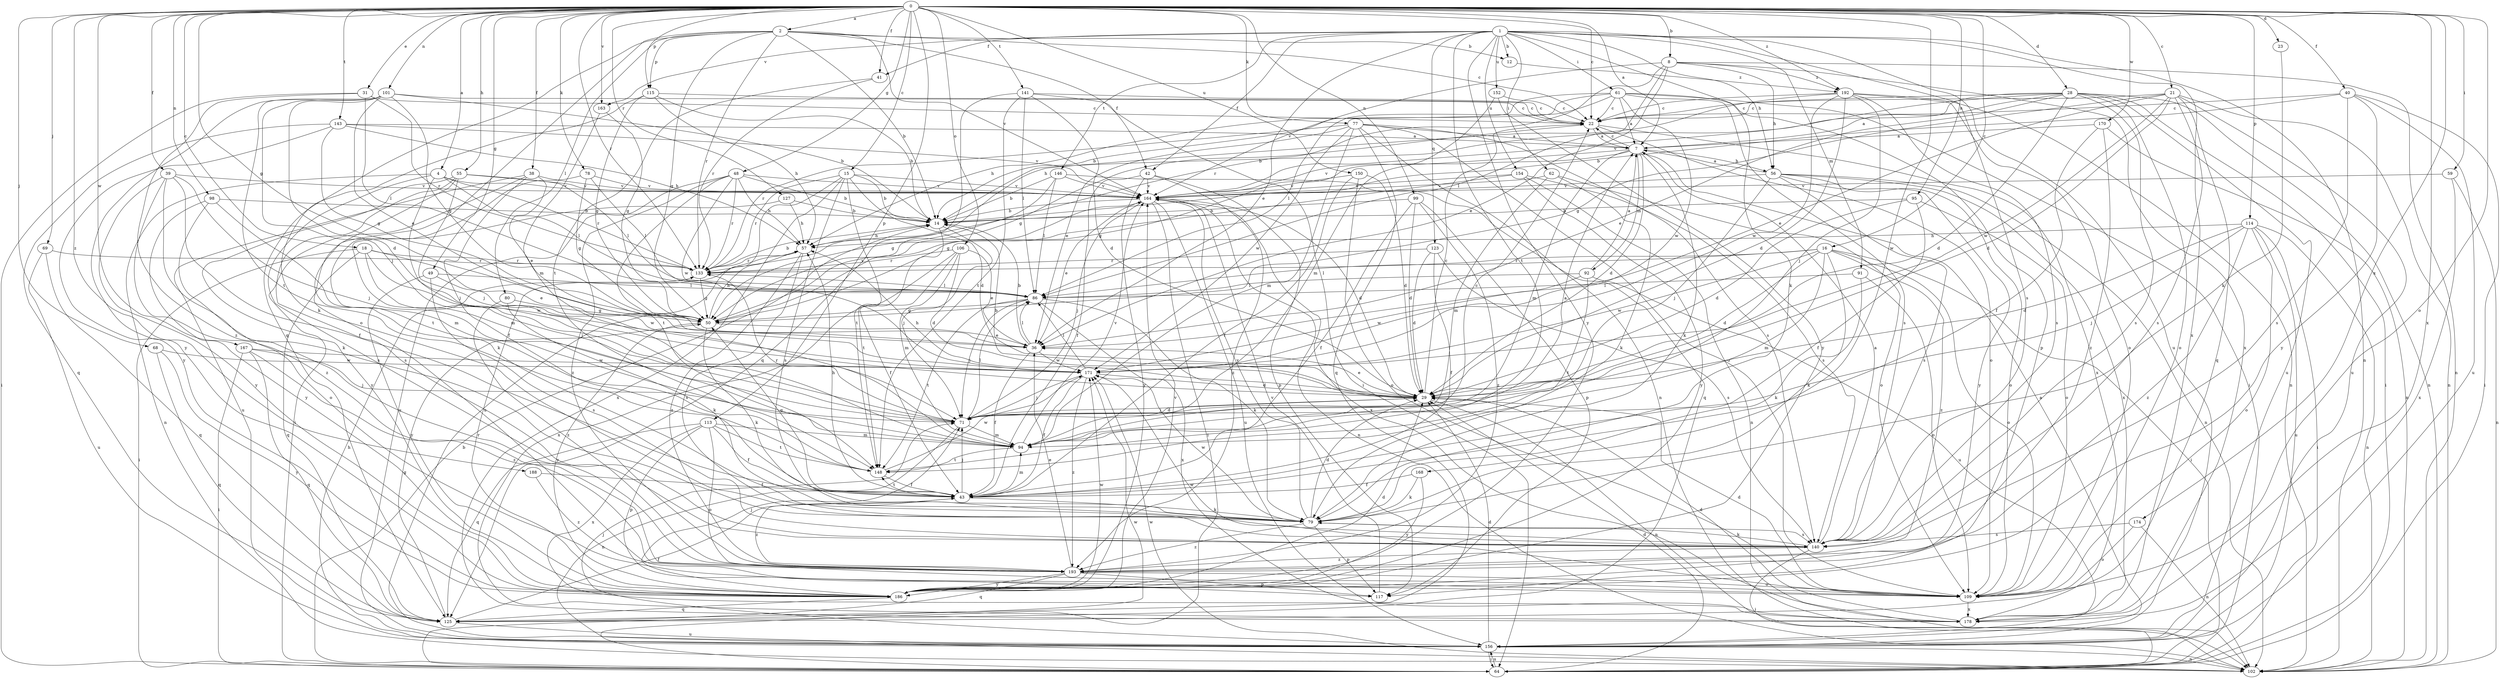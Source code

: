 strict digraph  {
0;
1;
2;
4;
7;
8;
12;
14;
15;
16;
18;
21;
22;
23;
28;
29;
31;
36;
38;
39;
40;
41;
42;
43;
48;
49;
50;
55;
56;
57;
59;
61;
62;
64;
68;
69;
71;
77;
78;
79;
80;
86;
91;
92;
94;
95;
98;
99;
101;
102;
106;
109;
113;
114;
115;
117;
123;
125;
127;
133;
140;
141;
143;
146;
148;
150;
152;
154;
156;
163;
164;
167;
168;
170;
171;
174;
178;
186;
188;
192;
193;
0 -> 2  [label=a];
0 -> 4  [label=a];
0 -> 7  [label=a];
0 -> 8  [label=b];
0 -> 15  [label=c];
0 -> 16  [label=c];
0 -> 18  [label=c];
0 -> 21  [label=c];
0 -> 22  [label=c];
0 -> 23  [label=d];
0 -> 28  [label=d];
0 -> 31  [label=e];
0 -> 38  [label=f];
0 -> 39  [label=f];
0 -> 40  [label=f];
0 -> 41  [label=f];
0 -> 48  [label=g];
0 -> 49  [label=g];
0 -> 50  [label=g];
0 -> 55  [label=h];
0 -> 59  [label=i];
0 -> 68  [label=j];
0 -> 69  [label=j];
0 -> 77  [label=k];
0 -> 78  [label=k];
0 -> 95  [label=n];
0 -> 98  [label=n];
0 -> 99  [label=n];
0 -> 101  [label=n];
0 -> 106  [label=o];
0 -> 109  [label=o];
0 -> 113  [label=p];
0 -> 114  [label=p];
0 -> 115  [label=p];
0 -> 127  [label=r];
0 -> 133  [label=r];
0 -> 141  [label=t];
0 -> 143  [label=t];
0 -> 150  [label=u];
0 -> 163  [label=v];
0 -> 167  [label=w];
0 -> 168  [label=w];
0 -> 170  [label=w];
0 -> 174  [label=x];
0 -> 178  [label=x];
0 -> 188  [label=z];
0 -> 192  [label=z];
1 -> 12  [label=b];
1 -> 36  [label=e];
1 -> 41  [label=f];
1 -> 42  [label=f];
1 -> 56  [label=h];
1 -> 61  [label=i];
1 -> 62  [label=i];
1 -> 79  [label=k];
1 -> 91  [label=m];
1 -> 102  [label=n];
1 -> 123  [label=q];
1 -> 140  [label=s];
1 -> 146  [label=t];
1 -> 148  [label=t];
1 -> 152  [label=u];
1 -> 154  [label=u];
1 -> 156  [label=u];
1 -> 163  [label=v];
1 -> 178  [label=x];
1 -> 186  [label=y];
2 -> 12  [label=b];
2 -> 14  [label=b];
2 -> 22  [label=c];
2 -> 42  [label=f];
2 -> 50  [label=g];
2 -> 80  [label=l];
2 -> 109  [label=o];
2 -> 115  [label=p];
2 -> 125  [label=q];
2 -> 133  [label=r];
2 -> 164  [label=v];
4 -> 71  [label=j];
4 -> 86  [label=l];
4 -> 102  [label=n];
4 -> 133  [label=r];
4 -> 140  [label=s];
4 -> 164  [label=v];
7 -> 22  [label=c];
7 -> 29  [label=d];
7 -> 50  [label=g];
7 -> 56  [label=h];
7 -> 79  [label=k];
7 -> 92  [label=m];
7 -> 94  [label=m];
7 -> 164  [label=v];
8 -> 36  [label=e];
8 -> 56  [label=h];
8 -> 86  [label=l];
8 -> 102  [label=n];
8 -> 133  [label=r];
8 -> 164  [label=v];
8 -> 178  [label=x];
8 -> 192  [label=z];
12 -> 192  [label=z];
14 -> 57  [label=h];
14 -> 71  [label=j];
14 -> 148  [label=t];
15 -> 14  [label=b];
15 -> 29  [label=d];
15 -> 133  [label=r];
15 -> 140  [label=s];
15 -> 148  [label=t];
15 -> 156  [label=u];
15 -> 164  [label=v];
15 -> 178  [label=x];
16 -> 29  [label=d];
16 -> 64  [label=i];
16 -> 79  [label=k];
16 -> 86  [label=l];
16 -> 94  [label=m];
16 -> 109  [label=o];
16 -> 133  [label=r];
16 -> 171  [label=w];
16 -> 193  [label=z];
18 -> 36  [label=e];
18 -> 64  [label=i];
18 -> 71  [label=j];
18 -> 125  [label=q];
18 -> 133  [label=r];
18 -> 171  [label=w];
21 -> 22  [label=c];
21 -> 29  [label=d];
21 -> 36  [label=e];
21 -> 50  [label=g];
21 -> 102  [label=n];
21 -> 125  [label=q];
21 -> 140  [label=s];
21 -> 156  [label=u];
21 -> 171  [label=w];
22 -> 7  [label=a];
22 -> 50  [label=g];
22 -> 109  [label=o];
22 -> 178  [label=x];
23 -> 79  [label=k];
28 -> 7  [label=a];
28 -> 14  [label=b];
28 -> 22  [label=c];
28 -> 29  [label=d];
28 -> 36  [label=e];
28 -> 64  [label=i];
28 -> 102  [label=n];
28 -> 109  [label=o];
28 -> 140  [label=s];
28 -> 156  [label=u];
28 -> 164  [label=v];
29 -> 14  [label=b];
29 -> 22  [label=c];
29 -> 36  [label=e];
29 -> 57  [label=h];
29 -> 71  [label=j];
29 -> 102  [label=n];
31 -> 22  [label=c];
31 -> 64  [label=i];
31 -> 86  [label=l];
31 -> 133  [label=r];
31 -> 193  [label=z];
36 -> 14  [label=b];
36 -> 43  [label=f];
36 -> 86  [label=l];
36 -> 171  [label=w];
38 -> 36  [label=e];
38 -> 43  [label=f];
38 -> 64  [label=i];
38 -> 156  [label=u];
38 -> 164  [label=v];
39 -> 43  [label=f];
39 -> 71  [label=j];
39 -> 79  [label=k];
39 -> 164  [label=v];
39 -> 186  [label=y];
39 -> 193  [label=z];
40 -> 14  [label=b];
40 -> 22  [label=c];
40 -> 64  [label=i];
40 -> 140  [label=s];
40 -> 156  [label=u];
40 -> 186  [label=y];
41 -> 133  [label=r];
41 -> 148  [label=t];
42 -> 43  [label=f];
42 -> 117  [label=p];
42 -> 164  [label=v];
42 -> 186  [label=y];
42 -> 193  [label=z];
43 -> 50  [label=g];
43 -> 57  [label=h];
43 -> 71  [label=j];
43 -> 79  [label=k];
43 -> 94  [label=m];
43 -> 148  [label=t];
43 -> 193  [label=z];
48 -> 14  [label=b];
48 -> 57  [label=h];
48 -> 133  [label=r];
48 -> 148  [label=t];
48 -> 156  [label=u];
48 -> 164  [label=v];
48 -> 171  [label=w];
48 -> 193  [label=z];
49 -> 86  [label=l];
49 -> 140  [label=s];
49 -> 171  [label=w];
49 -> 186  [label=y];
50 -> 36  [label=e];
50 -> 57  [label=h];
50 -> 79  [label=k];
50 -> 164  [label=v];
50 -> 186  [label=y];
55 -> 71  [label=j];
55 -> 79  [label=k];
55 -> 86  [label=l];
55 -> 140  [label=s];
55 -> 164  [label=v];
55 -> 186  [label=y];
56 -> 7  [label=a];
56 -> 71  [label=j];
56 -> 102  [label=n];
56 -> 109  [label=o];
56 -> 140  [label=s];
56 -> 164  [label=v];
56 -> 178  [label=x];
56 -> 186  [label=y];
57 -> 133  [label=r];
57 -> 140  [label=s];
57 -> 193  [label=z];
59 -> 102  [label=n];
59 -> 164  [label=v];
59 -> 178  [label=x];
61 -> 7  [label=a];
61 -> 14  [label=b];
61 -> 22  [label=c];
61 -> 57  [label=h];
61 -> 64  [label=i];
61 -> 86  [label=l];
61 -> 117  [label=p];
61 -> 140  [label=s];
61 -> 171  [label=w];
62 -> 79  [label=k];
62 -> 94  [label=m];
62 -> 109  [label=o];
62 -> 164  [label=v];
64 -> 14  [label=b];
64 -> 29  [label=d];
64 -> 156  [label=u];
64 -> 171  [label=w];
68 -> 125  [label=q];
68 -> 171  [label=w];
68 -> 186  [label=y];
69 -> 125  [label=q];
69 -> 133  [label=r];
69 -> 156  [label=u];
71 -> 29  [label=d];
71 -> 86  [label=l];
71 -> 94  [label=m];
71 -> 102  [label=n];
77 -> 7  [label=a];
77 -> 36  [label=e];
77 -> 94  [label=m];
77 -> 102  [label=n];
77 -> 109  [label=o];
77 -> 125  [label=q];
77 -> 133  [label=r];
77 -> 140  [label=s];
77 -> 171  [label=w];
78 -> 50  [label=g];
78 -> 86  [label=l];
78 -> 148  [label=t];
78 -> 164  [label=v];
79 -> 29  [label=d];
79 -> 117  [label=p];
79 -> 140  [label=s];
79 -> 164  [label=v];
79 -> 171  [label=w];
79 -> 193  [label=z];
80 -> 50  [label=g];
80 -> 79  [label=k];
80 -> 193  [label=z];
86 -> 50  [label=g];
86 -> 71  [label=j];
86 -> 79  [label=k];
86 -> 148  [label=t];
86 -> 178  [label=x];
91 -> 79  [label=k];
91 -> 86  [label=l];
91 -> 109  [label=o];
92 -> 7  [label=a];
92 -> 86  [label=l];
92 -> 148  [label=t];
92 -> 156  [label=u];
92 -> 171  [label=w];
94 -> 7  [label=a];
94 -> 22  [label=c];
94 -> 133  [label=r];
94 -> 148  [label=t];
94 -> 164  [label=v];
95 -> 14  [label=b];
95 -> 29  [label=d];
95 -> 43  [label=f];
95 -> 109  [label=o];
98 -> 14  [label=b];
98 -> 94  [label=m];
98 -> 109  [label=o];
98 -> 186  [label=y];
99 -> 14  [label=b];
99 -> 29  [label=d];
99 -> 43  [label=f];
99 -> 117  [label=p];
99 -> 193  [label=z];
101 -> 14  [label=b];
101 -> 22  [label=c];
101 -> 29  [label=d];
101 -> 36  [label=e];
101 -> 50  [label=g];
101 -> 71  [label=j];
101 -> 148  [label=t];
101 -> 186  [label=y];
102 -> 171  [label=w];
106 -> 29  [label=d];
106 -> 36  [label=e];
106 -> 43  [label=f];
106 -> 94  [label=m];
106 -> 133  [label=r];
106 -> 178  [label=x];
109 -> 29  [label=d];
109 -> 171  [label=w];
109 -> 178  [label=x];
113 -> 43  [label=f];
113 -> 94  [label=m];
113 -> 109  [label=o];
113 -> 117  [label=p];
113 -> 125  [label=q];
113 -> 148  [label=t];
113 -> 178  [label=x];
114 -> 29  [label=d];
114 -> 57  [label=h];
114 -> 64  [label=i];
114 -> 71  [label=j];
114 -> 102  [label=n];
114 -> 109  [label=o];
114 -> 156  [label=u];
114 -> 193  [label=z];
115 -> 14  [label=b];
115 -> 22  [label=c];
115 -> 50  [label=g];
115 -> 57  [label=h];
115 -> 79  [label=k];
117 -> 164  [label=v];
123 -> 29  [label=d];
123 -> 43  [label=f];
123 -> 133  [label=r];
123 -> 140  [label=s];
125 -> 43  [label=f];
125 -> 50  [label=g];
125 -> 156  [label=u];
127 -> 14  [label=b];
127 -> 57  [label=h];
127 -> 94  [label=m];
133 -> 14  [label=b];
133 -> 50  [label=g];
133 -> 86  [label=l];
140 -> 7  [label=a];
140 -> 64  [label=i];
140 -> 79  [label=k];
140 -> 193  [label=z];
141 -> 22  [label=c];
141 -> 29  [label=d];
141 -> 64  [label=i];
141 -> 86  [label=l];
141 -> 125  [label=q];
141 -> 148  [label=t];
143 -> 7  [label=a];
143 -> 50  [label=g];
143 -> 57  [label=h];
143 -> 125  [label=q];
143 -> 164  [label=v];
143 -> 186  [label=y];
146 -> 14  [label=b];
146 -> 50  [label=g];
146 -> 86  [label=l];
146 -> 125  [label=q];
146 -> 164  [label=v];
148 -> 43  [label=f];
148 -> 171  [label=w];
150 -> 29  [label=d];
150 -> 43  [label=f];
150 -> 109  [label=o];
150 -> 164  [label=v];
152 -> 22  [label=c];
152 -> 94  [label=m];
152 -> 186  [label=y];
154 -> 50  [label=g];
154 -> 102  [label=n];
154 -> 140  [label=s];
154 -> 164  [label=v];
154 -> 186  [label=y];
156 -> 7  [label=a];
156 -> 29  [label=d];
156 -> 57  [label=h];
156 -> 64  [label=i];
156 -> 71  [label=j];
156 -> 102  [label=n];
163 -> 50  [label=g];
163 -> 94  [label=m];
164 -> 14  [label=b];
164 -> 29  [label=d];
164 -> 36  [label=e];
164 -> 64  [label=i];
164 -> 71  [label=j];
164 -> 102  [label=n];
164 -> 156  [label=u];
164 -> 178  [label=x];
167 -> 64  [label=i];
167 -> 71  [label=j];
167 -> 125  [label=q];
167 -> 171  [label=w];
167 -> 193  [label=z];
168 -> 43  [label=f];
168 -> 79  [label=k];
168 -> 186  [label=y];
170 -> 7  [label=a];
170 -> 43  [label=f];
170 -> 102  [label=n];
170 -> 193  [label=z];
171 -> 29  [label=d];
171 -> 43  [label=f];
171 -> 71  [label=j];
171 -> 86  [label=l];
171 -> 193  [label=z];
174 -> 102  [label=n];
174 -> 109  [label=o];
174 -> 140  [label=s];
178 -> 29  [label=d];
186 -> 29  [label=d];
186 -> 71  [label=j];
186 -> 125  [label=q];
186 -> 133  [label=r];
186 -> 164  [label=v];
186 -> 171  [label=w];
188 -> 43  [label=f];
188 -> 193  [label=z];
192 -> 22  [label=c];
192 -> 29  [label=d];
192 -> 57  [label=h];
192 -> 71  [label=j];
192 -> 102  [label=n];
192 -> 109  [label=o];
192 -> 140  [label=s];
192 -> 171  [label=w];
193 -> 36  [label=e];
193 -> 109  [label=o];
193 -> 117  [label=p];
193 -> 125  [label=q];
193 -> 186  [label=y];
}
